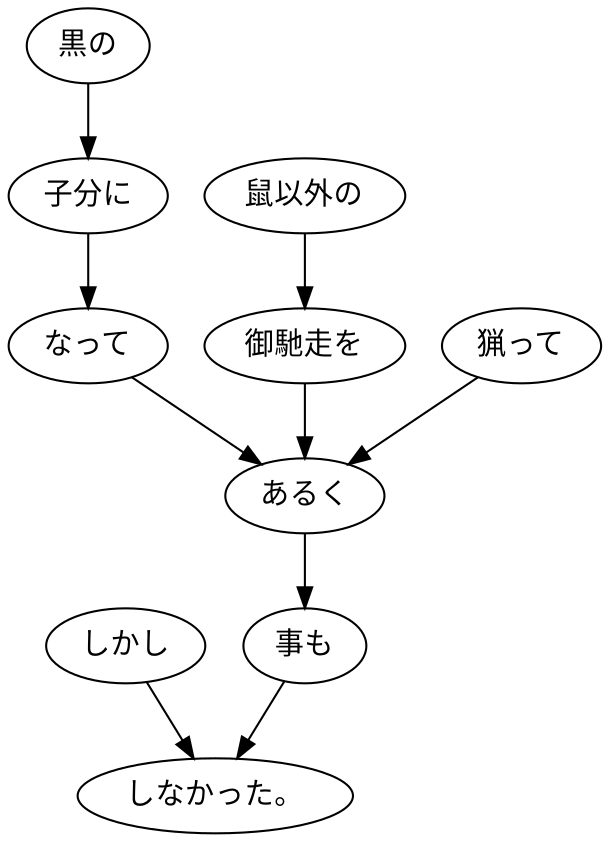digraph graph264 {
	node0 [label="しかし"];
	node1 [label="黒の"];
	node2 [label="子分に"];
	node3 [label="なって"];
	node4 [label="鼠以外の"];
	node5 [label="御馳走を"];
	node6 [label="猟って"];
	node7 [label="あるく"];
	node8 [label="事も"];
	node9 [label="しなかった。"];
	node0 -> node9;
	node1 -> node2;
	node2 -> node3;
	node3 -> node7;
	node4 -> node5;
	node5 -> node7;
	node6 -> node7;
	node7 -> node8;
	node8 -> node9;
}
